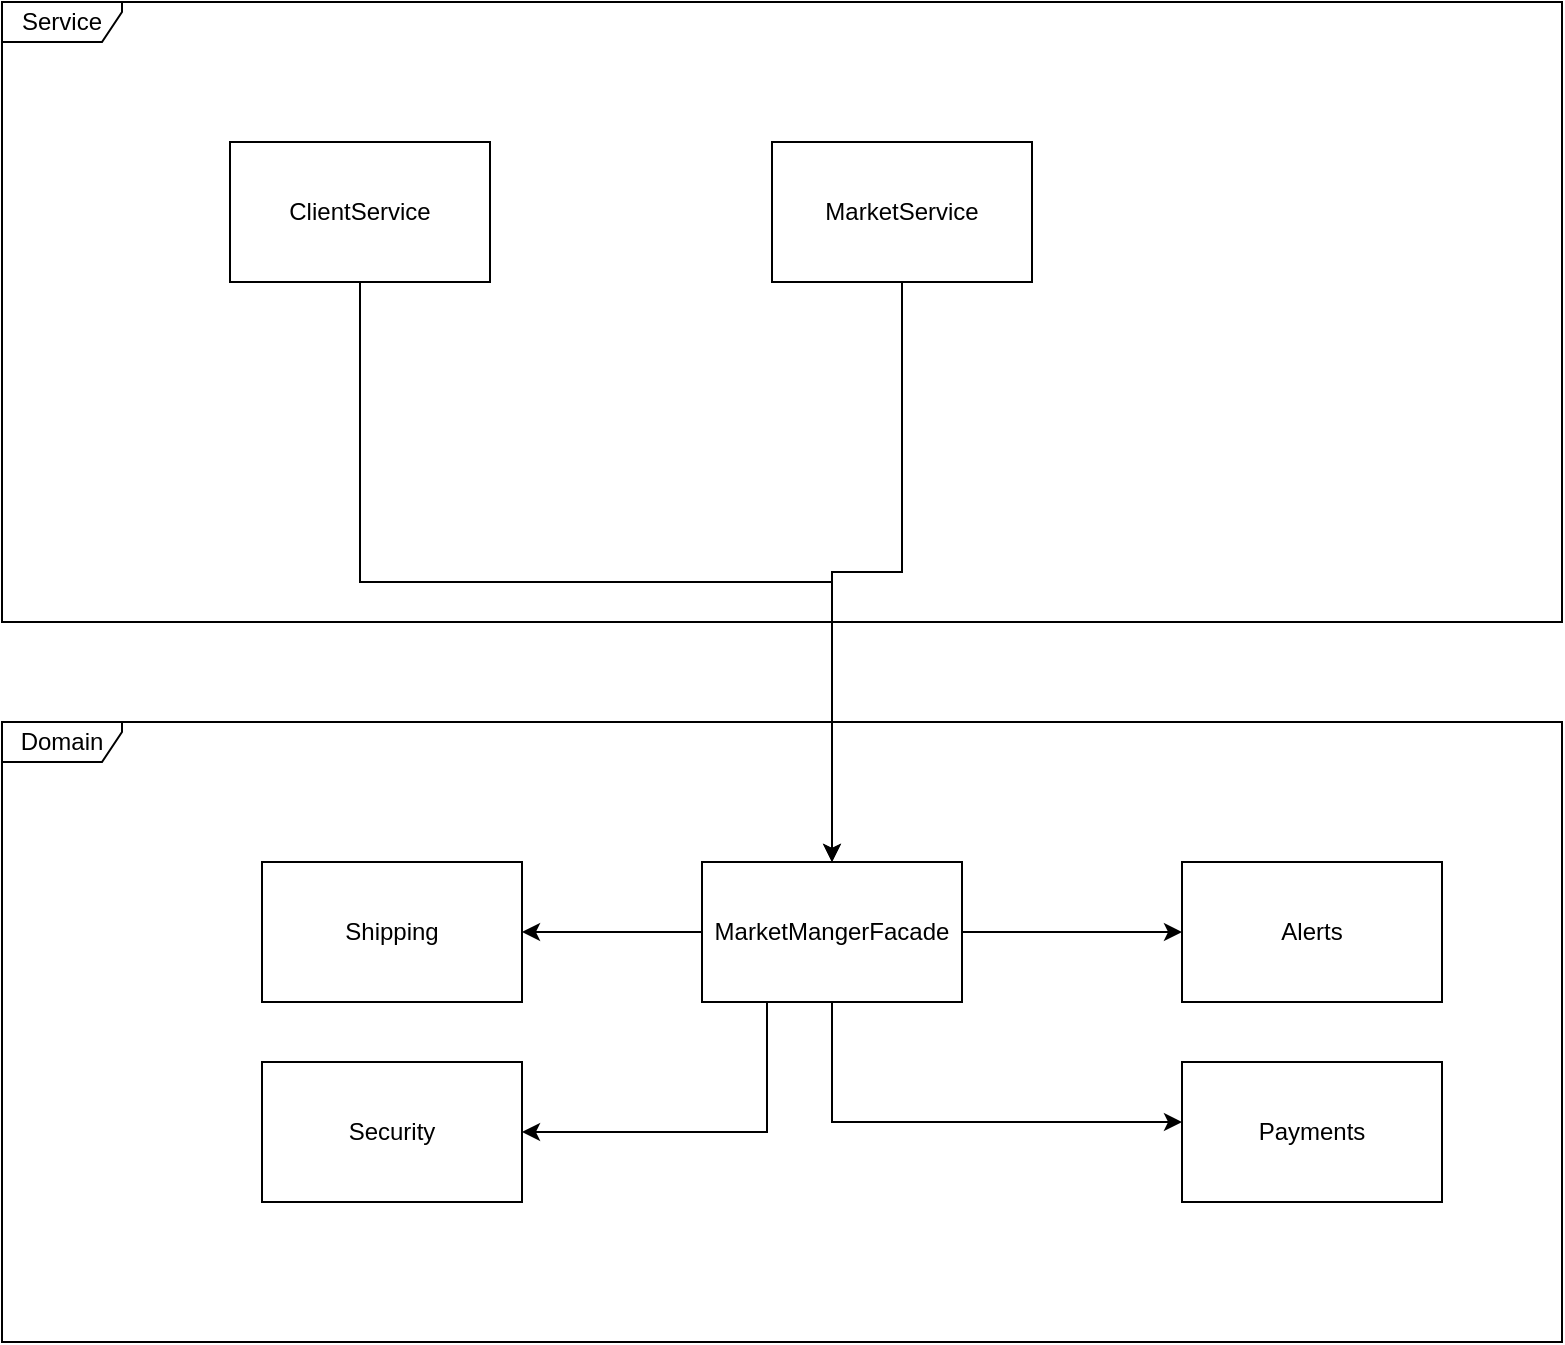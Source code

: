 <mxfile version="24.4.1" type="device">
  <diagram name="‫עמוד-1‬" id="Irhl2ybRTZ6hDGPzilzi">
    <mxGraphModel dx="897" dy="563" grid="1" gridSize="10" guides="1" tooltips="1" connect="1" arrows="1" fold="1" page="1" pageScale="1" pageWidth="827" pageHeight="1169" math="0" shadow="0">
      <root>
        <mxCell id="0" />
        <mxCell id="1" parent="0" />
        <mxCell id="AJ9RHfCNpIEL10GADZWj-3" value="Service" style="shape=umlFrame;whiteSpace=wrap;html=1;pointerEvents=0;width=60;height=20;" parent="1" vertex="1">
          <mxGeometry x="10" y="210" width="780" height="310" as="geometry" />
        </mxCell>
        <mxCell id="Qu_59R8UBrYrSEYc-8jM-3" style="edgeStyle=orthogonalEdgeStyle;rounded=0;orthogonalLoop=1;jettySize=auto;html=1;entryX=0.5;entryY=0;entryDx=0;entryDy=0;" edge="1" parent="1" source="AJ9RHfCNpIEL10GADZWj-4" target="Qu_59R8UBrYrSEYc-8jM-1">
          <mxGeometry relative="1" as="geometry">
            <Array as="points">
              <mxPoint x="189" y="500" />
              <mxPoint x="425" y="500" />
            </Array>
          </mxGeometry>
        </mxCell>
        <mxCell id="AJ9RHfCNpIEL10GADZWj-4" value="ClientService" style="html=1;whiteSpace=wrap;" parent="1" vertex="1">
          <mxGeometry x="124" y="280" width="130" height="70" as="geometry" />
        </mxCell>
        <mxCell id="Ji8Wb4CYxmGb_L5L8j7Q-16" style="edgeStyle=none;curved=1;rounded=0;orthogonalLoop=1;jettySize=auto;html=1;fontSize=12;startSize=8;endSize=8;" parent="1" edge="1">
          <mxGeometry relative="1" as="geometry">
            <mxPoint x="358" y="640" as="targetPoint" />
          </mxGeometry>
        </mxCell>
        <mxCell id="Qu_59R8UBrYrSEYc-8jM-2" style="edgeStyle=orthogonalEdgeStyle;rounded=0;orthogonalLoop=1;jettySize=auto;html=1;" edge="1" parent="1" source="AJ9RHfCNpIEL10GADZWj-6" target="Qu_59R8UBrYrSEYc-8jM-1">
          <mxGeometry relative="1" as="geometry" />
        </mxCell>
        <mxCell id="AJ9RHfCNpIEL10GADZWj-6" value="MarketService" style="html=1;whiteSpace=wrap;" parent="1" vertex="1">
          <mxGeometry x="395" y="280" width="130" height="70" as="geometry" />
        </mxCell>
        <mxCell id="Ji8Wb4CYxmGb_L5L8j7Q-6" value="Domain" style="shape=umlFrame;whiteSpace=wrap;html=1;pointerEvents=0;width=60;height=20;" parent="1" vertex="1">
          <mxGeometry x="10" y="570" width="780" height="310" as="geometry" />
        </mxCell>
        <mxCell id="Ji8Wb4CYxmGb_L5L8j7Q-10" value="Payments" style="html=1;whiteSpace=wrap;" parent="1" vertex="1">
          <mxGeometry x="600" y="740" width="130" height="70" as="geometry" />
        </mxCell>
        <mxCell id="Ji8Wb4CYxmGb_L5L8j7Q-12" value="Alerts" style="html=1;whiteSpace=wrap;" parent="1" vertex="1">
          <mxGeometry x="600" y="640" width="130" height="70" as="geometry" />
        </mxCell>
        <mxCell id="Qu_59R8UBrYrSEYc-8jM-4" style="edgeStyle=orthogonalEdgeStyle;rounded=0;orthogonalLoop=1;jettySize=auto;html=1;" edge="1" parent="1" source="Qu_59R8UBrYrSEYc-8jM-1" target="Ji8Wb4CYxmGb_L5L8j7Q-12">
          <mxGeometry relative="1" as="geometry" />
        </mxCell>
        <mxCell id="Qu_59R8UBrYrSEYc-8jM-6" style="edgeStyle=orthogonalEdgeStyle;rounded=0;orthogonalLoop=1;jettySize=auto;html=1;" edge="1" parent="1" source="Qu_59R8UBrYrSEYc-8jM-1" target="Ji8Wb4CYxmGb_L5L8j7Q-10">
          <mxGeometry relative="1" as="geometry">
            <Array as="points">
              <mxPoint x="425" y="770" />
            </Array>
          </mxGeometry>
        </mxCell>
        <mxCell id="Qu_59R8UBrYrSEYc-8jM-8" style="edgeStyle=orthogonalEdgeStyle;rounded=0;orthogonalLoop=1;jettySize=auto;html=1;" edge="1" parent="1" source="Qu_59R8UBrYrSEYc-8jM-1" target="Qu_59R8UBrYrSEYc-8jM-7">
          <mxGeometry relative="1" as="geometry" />
        </mxCell>
        <mxCell id="Qu_59R8UBrYrSEYc-8jM-10" style="edgeStyle=orthogonalEdgeStyle;rounded=0;orthogonalLoop=1;jettySize=auto;html=1;exitX=0.25;exitY=1;exitDx=0;exitDy=0;entryX=1;entryY=0.5;entryDx=0;entryDy=0;" edge="1" parent="1" source="Qu_59R8UBrYrSEYc-8jM-1" target="Qu_59R8UBrYrSEYc-8jM-9">
          <mxGeometry relative="1" as="geometry" />
        </mxCell>
        <mxCell id="Qu_59R8UBrYrSEYc-8jM-1" value="MarketMangerFacade" style="html=1;whiteSpace=wrap;" vertex="1" parent="1">
          <mxGeometry x="360" y="640" width="130" height="70" as="geometry" />
        </mxCell>
        <mxCell id="Qu_59R8UBrYrSEYc-8jM-7" value="Shipping" style="html=1;whiteSpace=wrap;" vertex="1" parent="1">
          <mxGeometry x="140" y="640" width="130" height="70" as="geometry" />
        </mxCell>
        <mxCell id="Qu_59R8UBrYrSEYc-8jM-9" value="Security" style="html=1;whiteSpace=wrap;" vertex="1" parent="1">
          <mxGeometry x="140" y="740" width="130" height="70" as="geometry" />
        </mxCell>
      </root>
    </mxGraphModel>
  </diagram>
</mxfile>
